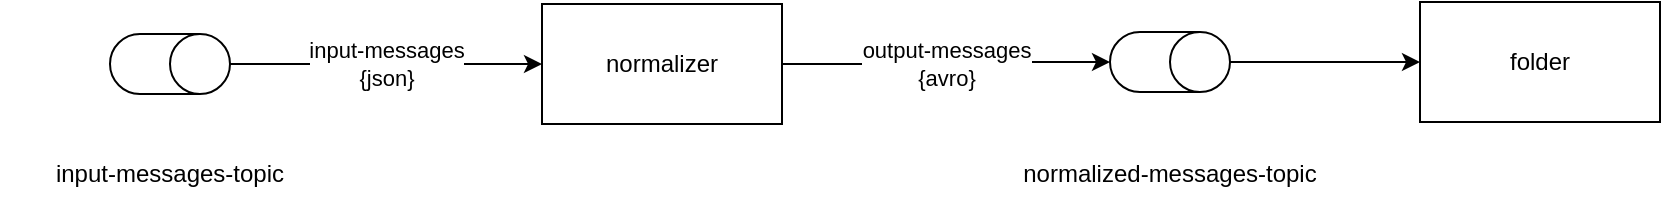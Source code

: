 <mxfile version="15.4.0" type="device" pages="2"><diagram id="Mc9iC640VQ0XUjiTkZHT" name="Original"><mxGraphModel dx="1186" dy="614" grid="1" gridSize="10" guides="1" tooltips="1" connect="1" arrows="1" fold="1" page="1" pageScale="1" pageWidth="827" pageHeight="1169" math="0" shadow="0"><root><mxCell id="0"/><mxCell id="1" parent="0"/><mxCell id="6W8uZwvLu_DApJKicNKm-7" value="output-messages&lt;br&gt;{avro}" style="edgeStyle=orthogonalEdgeStyle;rounded=0;orthogonalLoop=1;jettySize=auto;html=1;" parent="1" source="6W8uZwvLu_DApJKicNKm-1" target="6W8uZwvLu_DApJKicNKm-6" edge="1"><mxGeometry relative="1" as="geometry"/></mxCell><mxCell id="6W8uZwvLu_DApJKicNKm-1" value="normalizer" style="rounded=0;whiteSpace=wrap;html=1;" parent="1" vertex="1"><mxGeometry x="371" y="240" width="120" height="60" as="geometry"/></mxCell><mxCell id="6W8uZwvLu_DApJKicNKm-3" value="input-messages&lt;br&gt;{json}" style="edgeStyle=orthogonalEdgeStyle;rounded=0;orthogonalLoop=1;jettySize=auto;html=1;" parent="1" source="6W8uZwvLu_DApJKicNKm-2" target="6W8uZwvLu_DApJKicNKm-1" edge="1"><mxGeometry relative="1" as="geometry"/></mxCell><mxCell id="6W8uZwvLu_DApJKicNKm-2" value="" style="shape=cylinder3;whiteSpace=wrap;html=1;boundedLbl=1;backgroundOutline=1;size=15;rotation=90;" parent="1" vertex="1"><mxGeometry x="170" y="240" width="30" height="60" as="geometry"/></mxCell><mxCell id="6W8uZwvLu_DApJKicNKm-5" value="folder" style="rounded=0;whiteSpace=wrap;html=1;" parent="1" vertex="1"><mxGeometry x="810" y="239" width="120" height="60" as="geometry"/></mxCell><mxCell id="6W8uZwvLu_DApJKicNKm-8" style="edgeStyle=orthogonalEdgeStyle;rounded=0;orthogonalLoop=1;jettySize=auto;html=1;" parent="1" source="6W8uZwvLu_DApJKicNKm-6" target="6W8uZwvLu_DApJKicNKm-5" edge="1"><mxGeometry relative="1" as="geometry"/></mxCell><mxCell id="6W8uZwvLu_DApJKicNKm-6" value="" style="shape=cylinder3;whiteSpace=wrap;html=1;boundedLbl=1;backgroundOutline=1;size=15;rotation=90;" parent="1" vertex="1"><mxGeometry x="670" y="239" width="30" height="60" as="geometry"/></mxCell><mxCell id="6W8uZwvLu_DApJKicNKm-9" value="input-messages-topic" style="text;html=1;strokeColor=none;fillColor=none;align=center;verticalAlign=middle;whiteSpace=wrap;rounded=0;" parent="1" vertex="1"><mxGeometry x="100" y="310" width="170" height="30" as="geometry"/></mxCell><mxCell id="6W8uZwvLu_DApJKicNKm-10" value="normalized-messages-topic" style="text;html=1;strokeColor=none;fillColor=none;align=center;verticalAlign=middle;whiteSpace=wrap;rounded=0;" parent="1" vertex="1"><mxGeometry x="600" y="310" width="170" height="30" as="geometry"/></mxCell></root></mxGraphModel></diagram><diagram id="pb9sy_kofH6uTAsOAdPs" name="Página-2"><mxGraphModel dx="782" dy="537" grid="1" gridSize="10" guides="1" tooltips="1" connect="1" arrows="1" fold="1" page="1" pageScale="1" pageWidth="1169" pageHeight="827" math="0" shadow="0"><root><mxCell id="MIAVmZH0FnoqXZP_SMaa-0"/><mxCell id="MIAVmZH0FnoqXZP_SMaa-1" parent="MIAVmZH0FnoqXZP_SMaa-0"/><mxCell id="MIAVmZH0FnoqXZP_SMaa-2" value="" style="rounded=0;whiteSpace=wrap;html=1;dashed=1;" vertex="1" parent="MIAVmZH0FnoqXZP_SMaa-1"><mxGeometry x="300" y="250" width="1170" height="460" as="geometry"/></mxCell><mxCell id="MIAVmZH0FnoqXZP_SMaa-3" value="" style="dashed=0;outlineConnect=0;html=1;align=center;labelPosition=center;verticalLabelPosition=bottom;verticalAlign=top;shape=mxgraph.weblogos.twitter;fillColor=#1DA1F2;strokeColor=none" vertex="1" parent="MIAVmZH0FnoqXZP_SMaa-1"><mxGeometry x="130" y="325" width="70" height="60" as="geometry"/></mxCell><mxCell id="MIAVmZH0FnoqXZP_SMaa-4" value="" style="rounded=0;whiteSpace=wrap;html=1;" vertex="1" parent="MIAVmZH0FnoqXZP_SMaa-1"><mxGeometry x="340" y="310" width="160" height="90" as="geometry"/></mxCell><mxCell id="MIAVmZH0FnoqXZP_SMaa-5" style="edgeStyle=orthogonalEdgeStyle;rounded=0;orthogonalLoop=1;jettySize=auto;html=1;" edge="1" parent="MIAVmZH0FnoqXZP_SMaa-1" source="MIAVmZH0FnoqXZP_SMaa-8" target="MIAVmZH0FnoqXZP_SMaa-3"><mxGeometry relative="1" as="geometry"/></mxCell><mxCell id="MIAVmZH0FnoqXZP_SMaa-8" value="" style="shape=module;align=left;spacingLeft=20;align=center;verticalAlign=top;" vertex="1" parent="MIAVmZH0FnoqXZP_SMaa-1"><mxGeometry x="360" y="330" width="110" height="50" as="geometry"/></mxCell><mxCell id="MIAVmZH0FnoqXZP_SMaa-12" value="" style="dashed=0;outlineConnect=0;html=1;align=center;labelPosition=center;verticalLabelPosition=bottom;verticalAlign=top;shape=mxgraph.weblogos.java" vertex="1" parent="MIAVmZH0FnoqXZP_SMaa-1"><mxGeometry x="410" y="337.5" width="20" height="35" as="geometry"/></mxCell><mxCell id="MIAVmZH0FnoqXZP_SMaa-14" value="" style="rounded=0;whiteSpace=wrap;html=1;" vertex="1" parent="MIAVmZH0FnoqXZP_SMaa-1"><mxGeometry x="570" y="530" width="770" height="140" as="geometry"/></mxCell><mxCell id="MIAVmZH0FnoqXZP_SMaa-15" value="" style="shape=module;align=left;spacingLeft=20;align=center;verticalAlign=top;" vertex="1" parent="MIAVmZH0FnoqXZP_SMaa-1"><mxGeometry x="656" y="575" width="100" height="50" as="geometry"/></mxCell><mxCell id="MIAVmZH0FnoqXZP_SMaa-16" value="" style="shape=module;align=left;spacingLeft=20;align=center;verticalAlign=top;" vertex="1" parent="MIAVmZH0FnoqXZP_SMaa-1"><mxGeometry x="1166.61" y="575" width="100" height="50" as="geometry"/></mxCell><mxCell id="MIAVmZH0FnoqXZP_SMaa-17" value="" style="shape=module;align=left;spacingLeft=20;align=center;verticalAlign=top;" vertex="1" parent="MIAVmZH0FnoqXZP_SMaa-1"><mxGeometry x="909.23" y="575" width="100" height="50" as="geometry"/></mxCell><mxCell id="MIAVmZH0FnoqXZP_SMaa-21" value="" style="shape=image;verticalLabelPosition=bottom;labelBackgroundColor=#ffffff;verticalAlign=top;aspect=fixed;imageAspect=0;image=https://upload.wikimedia.org/wikipedia/commons/thumb/0/05/Apache_kafka.svg/1261px-Apache_kafka.svg.png;" vertex="1" parent="MIAVmZH0FnoqXZP_SMaa-1"><mxGeometry x="702" y="585" width="18.46" height="30" as="geometry"/></mxCell><mxCell id="MIAVmZH0FnoqXZP_SMaa-22" value="" style="shape=image;verticalLabelPosition=bottom;labelBackgroundColor=#ffffff;verticalAlign=top;aspect=fixed;imageAspect=0;image=https://upload.wikimedia.org/wikipedia/commons/thumb/0/05/Apache_kafka.svg/1261px-Apache_kafka.svg.png;" vertex="1" parent="MIAVmZH0FnoqXZP_SMaa-1"><mxGeometry x="1207.38" y="585" width="18.46" height="30" as="geometry"/></mxCell><mxCell id="MIAVmZH0FnoqXZP_SMaa-23" value="" style="shape=image;verticalLabelPosition=bottom;labelBackgroundColor=#ffffff;verticalAlign=top;aspect=fixed;imageAspect=0;image=https://upload.wikimedia.org/wikipedia/commons/thumb/0/05/Apache_kafka.svg/1261px-Apache_kafka.svg.png;" vertex="1" parent="MIAVmZH0FnoqXZP_SMaa-1"><mxGeometry x="950" y="585" width="18.46" height="30" as="geometry"/></mxCell><mxCell id="MIAVmZH0FnoqXZP_SMaa-26" style="rounded=0;orthogonalLoop=1;jettySize=auto;html=1;entryX=-0.017;entryY=0.338;entryDx=0;entryDy=0;entryPerimeter=0;" edge="1" parent="MIAVmZH0FnoqXZP_SMaa-1" source="MIAVmZH0FnoqXZP_SMaa-24" target="MIAVmZH0FnoqXZP_SMaa-14"><mxGeometry relative="1" as="geometry"><mxPoint x="500" y="505" as="targetPoint"/></mxGeometry></mxCell><mxCell id="MIAVmZH0FnoqXZP_SMaa-24" value="" style="sketch=0;outlineConnect=0;strokeColor=#d6b656;fillColor=#fff2cc;dashed=0;verticalLabelPosition=bottom;verticalAlign=top;align=center;html=1;fontSize=12;fontStyle=0;aspect=fixed;shape=mxgraph.aws4.resourceIcon;resIcon=mxgraph.aws4.topic_2;" vertex="1" parent="MIAVmZH0FnoqXZP_SMaa-1"><mxGeometry x="385" y="547" width="60" height="60" as="geometry"/></mxCell><mxCell id="MIAVmZH0FnoqXZP_SMaa-27" value="" style="dashed=0;outlineConnect=0;html=1;align=center;labelPosition=center;verticalLabelPosition=bottom;verticalAlign=top;shape=mxgraph.weblogos.json_2" vertex="1" parent="MIAVmZH0FnoqXZP_SMaa-1"><mxGeometry x="419.6" y="440" width="50.4" height="20" as="geometry"/></mxCell><mxCell id="MIAVmZH0FnoqXZP_SMaa-25" style="edgeStyle=orthogonalEdgeStyle;rounded=0;orthogonalLoop=1;jettySize=auto;html=1;exitX=0.5;exitY=1;exitDx=0;exitDy=0;" edge="1" parent="MIAVmZH0FnoqXZP_SMaa-1" source="MIAVmZH0FnoqXZP_SMaa-8" target="MIAVmZH0FnoqXZP_SMaa-24"><mxGeometry relative="1" as="geometry"/></mxCell><mxCell id="MIAVmZH0FnoqXZP_SMaa-29" value="StatefulSet - Kafka Cluster" style="text;html=1;strokeColor=none;fillColor=none;align=center;verticalAlign=middle;whiteSpace=wrap;rounded=0;dashed=1;" vertex="1" parent="MIAVmZH0FnoqXZP_SMaa-1"><mxGeometry x="880" y="680" width="150" height="30" as="geometry"/></mxCell><mxCell id="MIAVmZH0FnoqXZP_SMaa-30" value="twitter-stream-dtos" style="shape=folder;fontStyle=1;tabWidth=155;tabHeight=20;tabPosition=left;html=1;boundedLbl=1;labelInHeader=1;container=1;collapsible=0;recursiveResize=0;" vertex="1" parent="MIAVmZH0FnoqXZP_SMaa-1"><mxGeometry x="302.5" y="70" width="225" height="120" as="geometry"/></mxCell><mxCell id="MIAVmZH0FnoqXZP_SMaa-32" value="" style="shape=image;verticalLabelPosition=bottom;labelBackgroundColor=#ffffff;verticalAlign=top;aspect=fixed;imageAspect=0;image=https://upload.wikimedia.org/wikipedia/commons/thumb/9/9c/Apache_Avro_Logo.svg/1200px-Apache_Avro_Logo.svg.png;" vertex="1" parent="MIAVmZH0FnoqXZP_SMaa-30"><mxGeometry x="36.5" y="50.64" width="56.87" height="19.36" as="geometry"/></mxCell><mxCell id="MIAVmZH0FnoqXZP_SMaa-33" value="" style="dashed=0;outlineConnect=0;html=1;align=center;labelPosition=center;verticalLabelPosition=bottom;verticalAlign=top;shape=mxgraph.weblogos.java" vertex="1" parent="MIAVmZH0FnoqXZP_SMaa-30"><mxGeometry x="174.79" y="40.32" width="26.56" height="40" as="geometry"/></mxCell><mxCell id="MIAVmZH0FnoqXZP_SMaa-34" style="rounded=0;orthogonalLoop=1;jettySize=auto;html=1;entryX=0.5;entryY=1;entryDx=0;entryDy=0;entryPerimeter=0;exitX=0.5;exitY=0;exitDx=0;exitDy=0;dashed=1;" edge="1" parent="MIAVmZH0FnoqXZP_SMaa-1" source="MIAVmZH0FnoqXZP_SMaa-8" target="MIAVmZH0FnoqXZP_SMaa-30"><mxGeometry relative="1" as="geometry"/></mxCell><mxCell id="MIAVmZH0FnoqXZP_SMaa-35" value="&amp;lt;dependency&amp;gt;" style="text;html=1;strokeColor=none;fillColor=none;align=center;verticalAlign=middle;whiteSpace=wrap;rounded=0;" vertex="1" parent="MIAVmZH0FnoqXZP_SMaa-1"><mxGeometry x="430" y="270" width="60" height="30" as="geometry"/></mxCell><mxCell id="MIAVmZH0FnoqXZP_SMaa-44" style="edgeStyle=none;rounded=0;orthogonalLoop=1;jettySize=auto;html=1;" edge="1" parent="MIAVmZH0FnoqXZP_SMaa-1" target="MIAVmZH0FnoqXZP_SMaa-42"><mxGeometry relative="1" as="geometry"><mxPoint x="610" y="440" as="sourcePoint"/></mxGeometry></mxCell><mxCell id="MIAVmZH0FnoqXZP_SMaa-38" value="" style="rounded=0;whiteSpace=wrap;html=1;" vertex="1" parent="MIAVmZH0FnoqXZP_SMaa-1"><mxGeometry x="570" y="290" width="140" height="150" as="geometry"/></mxCell><mxCell id="MIAVmZH0FnoqXZP_SMaa-39" value="Deployment&amp;nbsp; Twitter Connector" style="text;html=1;strokeColor=none;fillColor=none;align=center;verticalAlign=middle;whiteSpace=wrap;rounded=0;dashed=1;" vertex="1" parent="MIAVmZH0FnoqXZP_SMaa-1"><mxGeometry x="340" y="399" width="177.5" height="30" as="geometry"/></mxCell><mxCell id="MIAVmZH0FnoqXZP_SMaa-40" value="" style="shape=module;align=left;spacingLeft=20;align=center;verticalAlign=top;" vertex="1" parent="MIAVmZH0FnoqXZP_SMaa-1"><mxGeometry x="595.38" y="307.5" width="80.62" height="50" as="geometry"/></mxCell><mxCell id="MIAVmZH0FnoqXZP_SMaa-41" value="" style="shape=module;align=left;spacingLeft=20;align=center;verticalAlign=top;" vertex="1" parent="MIAVmZH0FnoqXZP_SMaa-1"><mxGeometry x="595.38" y="369" width="80.62" height="50" as="geometry"/></mxCell><mxCell id="MIAVmZH0FnoqXZP_SMaa-42" value="" style="sketch=0;outlineConnect=0;strokeColor=#d6b656;fillColor=#fff2cc;dashed=0;verticalLabelPosition=bottom;verticalAlign=top;align=center;html=1;fontSize=12;fontStyle=0;aspect=fixed;shape=mxgraph.aws4.resourceIcon;resIcon=mxgraph.aws4.topic_2;" vertex="1" parent="MIAVmZH0FnoqXZP_SMaa-1"><mxGeometry x="590" y="470" width="40" height="40" as="geometry"/></mxCell><mxCell id="MIAVmZH0FnoqXZP_SMaa-46" style="edgeStyle=none;rounded=0;orthogonalLoop=1;jettySize=auto;html=1;" edge="1" parent="MIAVmZH0FnoqXZP_SMaa-1"><mxGeometry relative="1" as="geometry"><mxPoint x="609.76" y="530" as="sourcePoint"/><mxPoint x="610" y="510" as="targetPoint"/></mxGeometry></mxCell><mxCell id="MIAVmZH0FnoqXZP_SMaa-47" style="edgeStyle=none;rounded=0;orthogonalLoop=1;jettySize=auto;html=1;" edge="1" parent="MIAVmZH0FnoqXZP_SMaa-1" target="MIAVmZH0FnoqXZP_SMaa-48"><mxGeometry relative="1" as="geometry"><mxPoint x="656.38" y="440" as="sourcePoint"/></mxGeometry></mxCell><mxCell id="MIAVmZH0FnoqXZP_SMaa-48" value="" style="sketch=0;outlineConnect=0;strokeColor=#82b366;fillColor=#d5e8d4;dashed=0;verticalLabelPosition=bottom;verticalAlign=top;align=center;html=1;fontSize=12;fontStyle=0;aspect=fixed;shape=mxgraph.aws4.resourceIcon;resIcon=mxgraph.aws4.topic_2;" vertex="1" parent="MIAVmZH0FnoqXZP_SMaa-1"><mxGeometry x="636.38" y="470" width="40" height="40" as="geometry"/></mxCell><mxCell id="MIAVmZH0FnoqXZP_SMaa-49" style="edgeStyle=none;rounded=0;orthogonalLoop=1;jettySize=auto;html=1;" edge="1" parent="MIAVmZH0FnoqXZP_SMaa-1"><mxGeometry relative="1" as="geometry"><mxPoint x="656.38" y="510" as="sourcePoint"/><mxPoint x="656.14" y="530" as="targetPoint"/></mxGeometry></mxCell><mxCell id="MIAVmZH0FnoqXZP_SMaa-50" value="" style="dashed=0;outlineConnect=0;html=1;align=center;labelPosition=center;verticalLabelPosition=bottom;verticalAlign=top;shape=mxgraph.weblogos.json_2" vertex="1" parent="MIAVmZH0FnoqXZP_SMaa-1"><mxGeometry x="570" y="450" width="31" height="10" as="geometry"/></mxCell><mxCell id="MIAVmZH0FnoqXZP_SMaa-51" value="" style="shape=image;verticalLabelPosition=bottom;labelBackgroundColor=#ffffff;verticalAlign=top;aspect=fixed;imageAspect=0;image=https://upload.wikimedia.org/wikipedia/commons/thumb/9/9c/Apache_Avro_Logo.svg/1200px-Apache_Avro_Logo.svg.png;" vertex="1" parent="MIAVmZH0FnoqXZP_SMaa-1"><mxGeometry x="666.85" y="450" width="29.38" height="10" as="geometry"/></mxCell><mxCell id="MIAVmZH0FnoqXZP_SMaa-53" value="Depl - Normalizer" style="text;html=1;strokeColor=none;fillColor=none;align=center;verticalAlign=middle;whiteSpace=wrap;rounded=0;dashed=1;" vertex="1" parent="MIAVmZH0FnoqXZP_SMaa-1"><mxGeometry x="561" y="260" width="150" height="30" as="geometry"/></mxCell><mxCell id="MIAVmZH0FnoqXZP_SMaa-55" value="" style="dashed=0;outlineConnect=0;html=1;align=center;labelPosition=center;verticalLabelPosition=bottom;verticalAlign=top;shape=mxgraph.weblogos.java" vertex="1" parent="MIAVmZH0FnoqXZP_SMaa-1"><mxGeometry x="634" y="315" width="20" height="35" as="geometry"/></mxCell><mxCell id="MIAVmZH0FnoqXZP_SMaa-56" value="" style="dashed=0;outlineConnect=0;html=1;align=center;labelPosition=center;verticalLabelPosition=bottom;verticalAlign=top;shape=mxgraph.weblogos.java" vertex="1" parent="MIAVmZH0FnoqXZP_SMaa-1"><mxGeometry x="636" y="376.5" width="20" height="35" as="geometry"/></mxCell><mxCell id="MIAVmZH0FnoqXZP_SMaa-57" value="" style="rounded=0;whiteSpace=wrap;html=1;" vertex="1" parent="MIAVmZH0FnoqXZP_SMaa-1"><mxGeometry x="745.46" y="290" width="124.54" height="150" as="geometry"/></mxCell><mxCell id="MIAVmZH0FnoqXZP_SMaa-58" value="" style="shape=module;align=left;spacingLeft=20;align=center;verticalAlign=top;" vertex="1" parent="MIAVmZH0FnoqXZP_SMaa-1"><mxGeometry x="766.84" y="307.5" width="80.62" height="50" as="geometry"/></mxCell><mxCell id="MIAVmZH0FnoqXZP_SMaa-59" value="" style="shape=module;align=left;spacingLeft=20;align=center;verticalAlign=top;" vertex="1" parent="MIAVmZH0FnoqXZP_SMaa-1"><mxGeometry x="766.84" y="369" width="80.62" height="50" as="geometry"/></mxCell><mxCell id="MIAVmZH0FnoqXZP_SMaa-60" value="SS- LanguageCounter" style="text;html=1;strokeColor=none;fillColor=none;align=center;verticalAlign=middle;whiteSpace=wrap;rounded=0;dashed=1;" vertex="1" parent="MIAVmZH0FnoqXZP_SMaa-1"><mxGeometry x="726.23" y="260" width="176.46" height="30" as="geometry"/></mxCell><mxCell id="MIAVmZH0FnoqXZP_SMaa-61" value="" style="dashed=0;outlineConnect=0;html=1;align=center;labelPosition=center;verticalLabelPosition=bottom;verticalAlign=top;shape=mxgraph.weblogos.java" vertex="1" parent="MIAVmZH0FnoqXZP_SMaa-1"><mxGeometry x="796.46" y="315" width="20" height="35" as="geometry"/></mxCell><mxCell id="MIAVmZH0FnoqXZP_SMaa-62" value="" style="dashed=0;outlineConnect=0;html=1;align=center;labelPosition=center;verticalLabelPosition=bottom;verticalAlign=top;shape=mxgraph.weblogos.java" vertex="1" parent="MIAVmZH0FnoqXZP_SMaa-1"><mxGeometry x="796.46" y="376.5" width="20" height="35" as="geometry"/></mxCell><mxCell id="MIAVmZH0FnoqXZP_SMaa-63" style="edgeStyle=none;rounded=0;orthogonalLoop=1;jettySize=auto;html=1;" edge="1" parent="MIAVmZH0FnoqXZP_SMaa-1" target="MIAVmZH0FnoqXZP_SMaa-64"><mxGeometry relative="1" as="geometry"><mxPoint x="776.46" y="440" as="sourcePoint"/></mxGeometry></mxCell><mxCell id="MIAVmZH0FnoqXZP_SMaa-64" value="" style="sketch=0;outlineConnect=0;strokeColor=#82b366;fillColor=#d5e8d4;dashed=0;verticalLabelPosition=bottom;verticalAlign=top;align=center;html=1;fontSize=12;fontStyle=0;aspect=fixed;shape=mxgraph.aws4.resourceIcon;resIcon=mxgraph.aws4.topic_2;" vertex="1" parent="MIAVmZH0FnoqXZP_SMaa-1"><mxGeometry x="756.46" y="470" width="40" height="40" as="geometry"/></mxCell><mxCell id="MIAVmZH0FnoqXZP_SMaa-65" style="edgeStyle=none;rounded=0;orthogonalLoop=1;jettySize=auto;html=1;" edge="1" parent="MIAVmZH0FnoqXZP_SMaa-1"><mxGeometry relative="1" as="geometry"><mxPoint x="776.22" y="530" as="sourcePoint"/><mxPoint x="776.46" y="510" as="targetPoint"/></mxGeometry></mxCell><mxCell id="MIAVmZH0FnoqXZP_SMaa-66" style="edgeStyle=none;rounded=0;orthogonalLoop=1;jettySize=auto;html=1;" edge="1" parent="MIAVmZH0FnoqXZP_SMaa-1" target="MIAVmZH0FnoqXZP_SMaa-67"><mxGeometry relative="1" as="geometry"><mxPoint x="822.84" y="440" as="sourcePoint"/></mxGeometry></mxCell><mxCell id="MIAVmZH0FnoqXZP_SMaa-67" value="" style="sketch=0;outlineConnect=0;fontColor=#232F3E;gradientColor=none;strokeColor=#232F3E;fillColor=#ffffff;dashed=0;verticalLabelPosition=bottom;verticalAlign=top;align=center;html=1;fontSize=12;fontStyle=0;aspect=fixed;shape=mxgraph.aws4.resourceIcon;resIcon=mxgraph.aws4.topic_2;" vertex="1" parent="MIAVmZH0FnoqXZP_SMaa-1"><mxGeometry x="802.84" y="470" width="40" height="40" as="geometry"/></mxCell><mxCell id="MIAVmZH0FnoqXZP_SMaa-68" style="edgeStyle=none;rounded=0;orthogonalLoop=1;jettySize=auto;html=1;" edge="1" parent="MIAVmZH0FnoqXZP_SMaa-1"><mxGeometry relative="1" as="geometry"><mxPoint x="822.84" y="510" as="sourcePoint"/><mxPoint x="822.6" y="530" as="targetPoint"/></mxGeometry></mxCell><mxCell id="MIAVmZH0FnoqXZP_SMaa-70" value="" style="shape=image;verticalLabelPosition=bottom;labelBackgroundColor=#ffffff;verticalAlign=top;aspect=fixed;imageAspect=0;image=https://upload.wikimedia.org/wikipedia/commons/thumb/9/9c/Apache_Avro_Logo.svg/1200px-Apache_Avro_Logo.svg.png;" vertex="1" parent="MIAVmZH0FnoqXZP_SMaa-1"><mxGeometry x="833.31" y="450" width="29.38" height="10" as="geometry"/></mxCell><mxCell id="MIAVmZH0FnoqXZP_SMaa-71" value="" style="shape=image;verticalLabelPosition=bottom;labelBackgroundColor=#ffffff;verticalAlign=top;aspect=fixed;imageAspect=0;image=https://upload.wikimedia.org/wikipedia/commons/thumb/9/9c/Apache_Avro_Logo.svg/1200px-Apache_Avro_Logo.svg.png;" vertex="1" parent="MIAVmZH0FnoqXZP_SMaa-1"><mxGeometry x="737.46" y="450" width="29.38" height="10" as="geometry"/></mxCell><mxCell id="MIAVmZH0FnoqXZP_SMaa-73" value="ss" style="shape=cylinder;whiteSpace=wrap;html=1;boundedLbl=1;backgroundOutline=1;" vertex="1" parent="MIAVmZH0FnoqXZP_SMaa-1"><mxGeometry x="832.69" y="320" width="30" height="25" as="geometry"/></mxCell><mxCell id="MIAVmZH0FnoqXZP_SMaa-75" value="ss" style="shape=cylinder;whiteSpace=wrap;html=1;boundedLbl=1;backgroundOutline=1;" vertex="1" parent="MIAVmZH0FnoqXZP_SMaa-1"><mxGeometry x="830" y="385" width="30" height="25" as="geometry"/></mxCell><mxCell id="MIAVmZH0FnoqXZP_SMaa-77" value="" style="rounded=0;whiteSpace=wrap;html=1;" vertex="1" parent="MIAVmZH0FnoqXZP_SMaa-1"><mxGeometry x="909.23" y="290" width="124.54" height="150" as="geometry"/></mxCell><mxCell id="MIAVmZH0FnoqXZP_SMaa-78" value="" style="shape=module;align=left;spacingLeft=20;align=center;verticalAlign=top;" vertex="1" parent="MIAVmZH0FnoqXZP_SMaa-1"><mxGeometry x="930.61" y="307.5" width="80.62" height="50" as="geometry"/></mxCell><mxCell id="MIAVmZH0FnoqXZP_SMaa-79" value="" style="shape=module;align=left;spacingLeft=20;align=center;verticalAlign=top;" vertex="1" parent="MIAVmZH0FnoqXZP_SMaa-1"><mxGeometry x="930.61" y="369" width="80.62" height="50" as="geometry"/></mxCell><mxCell id="MIAVmZH0FnoqXZP_SMaa-80" value="SS- CountryCounter" style="text;html=1;strokeColor=none;fillColor=none;align=center;verticalAlign=middle;whiteSpace=wrap;rounded=0;dashed=1;" vertex="1" parent="MIAVmZH0FnoqXZP_SMaa-1"><mxGeometry x="890" y="260" width="176.46" height="30" as="geometry"/></mxCell><mxCell id="MIAVmZH0FnoqXZP_SMaa-81" value="" style="dashed=0;outlineConnect=0;html=1;align=center;labelPosition=center;verticalLabelPosition=bottom;verticalAlign=top;shape=mxgraph.weblogos.java" vertex="1" parent="MIAVmZH0FnoqXZP_SMaa-1"><mxGeometry x="960.23" y="315" width="20" height="35" as="geometry"/></mxCell><mxCell id="MIAVmZH0FnoqXZP_SMaa-82" value="" style="dashed=0;outlineConnect=0;html=1;align=center;labelPosition=center;verticalLabelPosition=bottom;verticalAlign=top;shape=mxgraph.weblogos.java" vertex="1" parent="MIAVmZH0FnoqXZP_SMaa-1"><mxGeometry x="960.23" y="376.5" width="20" height="35" as="geometry"/></mxCell><mxCell id="MIAVmZH0FnoqXZP_SMaa-83" style="edgeStyle=none;rounded=0;orthogonalLoop=1;jettySize=auto;html=1;" edge="1" parent="MIAVmZH0FnoqXZP_SMaa-1" target="MIAVmZH0FnoqXZP_SMaa-84"><mxGeometry relative="1" as="geometry"><mxPoint x="940.23" y="440" as="sourcePoint"/></mxGeometry></mxCell><mxCell id="MIAVmZH0FnoqXZP_SMaa-84" value="" style="sketch=0;outlineConnect=0;strokeColor=#82b366;fillColor=#d5e8d4;dashed=0;verticalLabelPosition=bottom;verticalAlign=top;align=center;html=1;fontSize=12;fontStyle=0;aspect=fixed;shape=mxgraph.aws4.resourceIcon;resIcon=mxgraph.aws4.topic_2;" vertex="1" parent="MIAVmZH0FnoqXZP_SMaa-1"><mxGeometry x="920.23" y="470" width="40" height="40" as="geometry"/></mxCell><mxCell id="MIAVmZH0FnoqXZP_SMaa-85" style="edgeStyle=none;rounded=0;orthogonalLoop=1;jettySize=auto;html=1;" edge="1" parent="MIAVmZH0FnoqXZP_SMaa-1"><mxGeometry relative="1" as="geometry"><mxPoint x="939.99" y="530" as="sourcePoint"/><mxPoint x="940.23" y="510" as="targetPoint"/></mxGeometry></mxCell><mxCell id="MIAVmZH0FnoqXZP_SMaa-86" style="edgeStyle=none;rounded=0;orthogonalLoop=1;jettySize=auto;html=1;" edge="1" parent="MIAVmZH0FnoqXZP_SMaa-1" target="MIAVmZH0FnoqXZP_SMaa-87"><mxGeometry relative="1" as="geometry"><mxPoint x="986.61" y="440" as="sourcePoint"/></mxGeometry></mxCell><mxCell id="MIAVmZH0FnoqXZP_SMaa-87" value="" style="sketch=0;outlineConnect=0;fontColor=#232F3E;gradientColor=none;strokeColor=#232F3E;fillColor=#ffffff;dashed=0;verticalLabelPosition=bottom;verticalAlign=top;align=center;html=1;fontSize=12;fontStyle=0;aspect=fixed;shape=mxgraph.aws4.resourceIcon;resIcon=mxgraph.aws4.topic_2;" vertex="1" parent="MIAVmZH0FnoqXZP_SMaa-1"><mxGeometry x="966.61" y="470" width="40" height="40" as="geometry"/></mxCell><mxCell id="MIAVmZH0FnoqXZP_SMaa-88" style="edgeStyle=none;rounded=0;orthogonalLoop=1;jettySize=auto;html=1;" edge="1" parent="MIAVmZH0FnoqXZP_SMaa-1"><mxGeometry relative="1" as="geometry"><mxPoint x="986.61" y="510" as="sourcePoint"/><mxPoint x="986.37" y="530" as="targetPoint"/></mxGeometry></mxCell><mxCell id="MIAVmZH0FnoqXZP_SMaa-89" value="" style="shape=image;verticalLabelPosition=bottom;labelBackgroundColor=#ffffff;verticalAlign=top;aspect=fixed;imageAspect=0;image=https://upload.wikimedia.org/wikipedia/commons/thumb/9/9c/Apache_Avro_Logo.svg/1200px-Apache_Avro_Logo.svg.png;" vertex="1" parent="MIAVmZH0FnoqXZP_SMaa-1"><mxGeometry x="997.08" y="450" width="29.38" height="10" as="geometry"/></mxCell><mxCell id="MIAVmZH0FnoqXZP_SMaa-90" value="" style="shape=image;verticalLabelPosition=bottom;labelBackgroundColor=#ffffff;verticalAlign=top;aspect=fixed;imageAspect=0;image=https://upload.wikimedia.org/wikipedia/commons/thumb/9/9c/Apache_Avro_Logo.svg/1200px-Apache_Avro_Logo.svg.png;" vertex="1" parent="MIAVmZH0FnoqXZP_SMaa-1"><mxGeometry x="901.23" y="450" width="29.38" height="10" as="geometry"/></mxCell><mxCell id="MIAVmZH0FnoqXZP_SMaa-91" value="ss" style="shape=cylinder;whiteSpace=wrap;html=1;boundedLbl=1;backgroundOutline=1;" vertex="1" parent="MIAVmZH0FnoqXZP_SMaa-1"><mxGeometry x="996.46" y="320" width="30" height="25" as="geometry"/></mxCell><mxCell id="MIAVmZH0FnoqXZP_SMaa-92" value="ss" style="shape=cylinder;whiteSpace=wrap;html=1;boundedLbl=1;backgroundOutline=1;" vertex="1" parent="MIAVmZH0FnoqXZP_SMaa-1"><mxGeometry x="993.77" y="385" width="30" height="25" as="geometry"/></mxCell><mxCell id="MIAVmZH0FnoqXZP_SMaa-93" value="" style="rounded=0;whiteSpace=wrap;html=1;" vertex="1" parent="MIAVmZH0FnoqXZP_SMaa-1"><mxGeometry x="1081.69" y="290" width="124.54" height="150" as="geometry"/></mxCell><mxCell id="MIAVmZH0FnoqXZP_SMaa-94" value="" style="shape=module;align=left;spacingLeft=20;align=center;verticalAlign=top;" vertex="1" parent="MIAVmZH0FnoqXZP_SMaa-1"><mxGeometry x="1103.07" y="307.5" width="80.62" height="50" as="geometry"/></mxCell><mxCell id="MIAVmZH0FnoqXZP_SMaa-95" value="" style="shape=module;align=left;spacingLeft=20;align=center;verticalAlign=top;" vertex="1" parent="MIAVmZH0FnoqXZP_SMaa-1"><mxGeometry x="1103.07" y="369" width="80.62" height="50" as="geometry"/></mxCell><mxCell id="MIAVmZH0FnoqXZP_SMaa-96" value="SS- GeolocationAnalyser" style="text;html=1;strokeColor=none;fillColor=none;align=center;verticalAlign=middle;whiteSpace=wrap;rounded=0;dashed=1;" vertex="1" parent="MIAVmZH0FnoqXZP_SMaa-1"><mxGeometry x="1062.46" y="260" width="176.46" height="30" as="geometry"/></mxCell><mxCell id="MIAVmZH0FnoqXZP_SMaa-97" value="" style="dashed=0;outlineConnect=0;html=1;align=center;labelPosition=center;verticalLabelPosition=bottom;verticalAlign=top;shape=mxgraph.weblogos.java" vertex="1" parent="MIAVmZH0FnoqXZP_SMaa-1"><mxGeometry x="1132.69" y="315" width="20" height="35" as="geometry"/></mxCell><mxCell id="MIAVmZH0FnoqXZP_SMaa-98" value="" style="dashed=0;outlineConnect=0;html=1;align=center;labelPosition=center;verticalLabelPosition=bottom;verticalAlign=top;shape=mxgraph.weblogos.java" vertex="1" parent="MIAVmZH0FnoqXZP_SMaa-1"><mxGeometry x="1132.69" y="376.5" width="20" height="35" as="geometry"/></mxCell><mxCell id="MIAVmZH0FnoqXZP_SMaa-99" style="edgeStyle=none;rounded=0;orthogonalLoop=1;jettySize=auto;html=1;" edge="1" parent="MIAVmZH0FnoqXZP_SMaa-1" target="MIAVmZH0FnoqXZP_SMaa-100"><mxGeometry relative="1" as="geometry"><mxPoint x="1112.69" y="440" as="sourcePoint"/></mxGeometry></mxCell><mxCell id="MIAVmZH0FnoqXZP_SMaa-100" value="" style="sketch=0;outlineConnect=0;strokeColor=#82b366;fillColor=#d5e8d4;dashed=0;verticalLabelPosition=bottom;verticalAlign=top;align=center;html=1;fontSize=12;fontStyle=0;aspect=fixed;shape=mxgraph.aws4.resourceIcon;resIcon=mxgraph.aws4.topic_2;" vertex="1" parent="MIAVmZH0FnoqXZP_SMaa-1"><mxGeometry x="1092.69" y="470" width="40" height="40" as="geometry"/></mxCell><mxCell id="MIAVmZH0FnoqXZP_SMaa-101" style="edgeStyle=none;rounded=0;orthogonalLoop=1;jettySize=auto;html=1;" edge="1" parent="MIAVmZH0FnoqXZP_SMaa-1"><mxGeometry relative="1" as="geometry"><mxPoint x="1112.45" y="530" as="sourcePoint"/><mxPoint x="1112.69" y="510" as="targetPoint"/></mxGeometry></mxCell><mxCell id="MIAVmZH0FnoqXZP_SMaa-102" style="edgeStyle=none;rounded=0;orthogonalLoop=1;jettySize=auto;html=1;" edge="1" parent="MIAVmZH0FnoqXZP_SMaa-1" target="MIAVmZH0FnoqXZP_SMaa-103"><mxGeometry relative="1" as="geometry"><mxPoint x="1159.07" y="440" as="sourcePoint"/></mxGeometry></mxCell><mxCell id="MIAVmZH0FnoqXZP_SMaa-103" value="" style="sketch=0;outlineConnect=0;fontColor=#232F3E;gradientColor=none;strokeColor=#232F3E;fillColor=#ffffff;dashed=0;verticalLabelPosition=bottom;verticalAlign=top;align=center;html=1;fontSize=12;fontStyle=0;aspect=fixed;shape=mxgraph.aws4.resourceIcon;resIcon=mxgraph.aws4.topic_2;" vertex="1" parent="MIAVmZH0FnoqXZP_SMaa-1"><mxGeometry x="1139.07" y="470" width="40" height="40" as="geometry"/></mxCell><mxCell id="MIAVmZH0FnoqXZP_SMaa-104" style="edgeStyle=none;rounded=0;orthogonalLoop=1;jettySize=auto;html=1;" edge="1" parent="MIAVmZH0FnoqXZP_SMaa-1"><mxGeometry relative="1" as="geometry"><mxPoint x="1159.07" y="510" as="sourcePoint"/><mxPoint x="1158.83" y="530" as="targetPoint"/></mxGeometry></mxCell><mxCell id="MIAVmZH0FnoqXZP_SMaa-105" value="" style="shape=image;verticalLabelPosition=bottom;labelBackgroundColor=#ffffff;verticalAlign=top;aspect=fixed;imageAspect=0;image=https://upload.wikimedia.org/wikipedia/commons/thumb/9/9c/Apache_Avro_Logo.svg/1200px-Apache_Avro_Logo.svg.png;" vertex="1" parent="MIAVmZH0FnoqXZP_SMaa-1"><mxGeometry x="1169.54" y="450" width="29.38" height="10" as="geometry"/></mxCell><mxCell id="MIAVmZH0FnoqXZP_SMaa-106" value="" style="shape=image;verticalLabelPosition=bottom;labelBackgroundColor=#ffffff;verticalAlign=top;aspect=fixed;imageAspect=0;image=https://upload.wikimedia.org/wikipedia/commons/thumb/9/9c/Apache_Avro_Logo.svg/1200px-Apache_Avro_Logo.svg.png;" vertex="1" parent="MIAVmZH0FnoqXZP_SMaa-1"><mxGeometry x="1073.69" y="450" width="29.38" height="10" as="geometry"/></mxCell><mxCell id="MIAVmZH0FnoqXZP_SMaa-107" value="ss" style="shape=cylinder;whiteSpace=wrap;html=1;boundedLbl=1;backgroundOutline=1;" vertex="1" parent="MIAVmZH0FnoqXZP_SMaa-1"><mxGeometry x="1168.92" y="320" width="30" height="25" as="geometry"/></mxCell><mxCell id="MIAVmZH0FnoqXZP_SMaa-108" value="ss" style="shape=cylinder;whiteSpace=wrap;html=1;boundedLbl=1;backgroundOutline=1;" vertex="1" parent="MIAVmZH0FnoqXZP_SMaa-1"><mxGeometry x="1166.23" y="385" width="30" height="25" as="geometry"/></mxCell><mxCell id="MIAVmZH0FnoqXZP_SMaa-109" value="" style="rounded=0;whiteSpace=wrap;html=1;" vertex="1" parent="MIAVmZH0FnoqXZP_SMaa-1"><mxGeometry x="1249.23" y="290" width="124.54" height="150" as="geometry"/></mxCell><mxCell id="MIAVmZH0FnoqXZP_SMaa-110" value="" style="shape=module;align=left;spacingLeft=20;align=center;verticalAlign=top;" vertex="1" parent="MIAVmZH0FnoqXZP_SMaa-1"><mxGeometry x="1270.61" y="307.5" width="80.62" height="50" as="geometry"/></mxCell><mxCell id="MIAVmZH0FnoqXZP_SMaa-111" value="" style="shape=module;align=left;spacingLeft=20;align=center;verticalAlign=top;" vertex="1" parent="MIAVmZH0FnoqXZP_SMaa-1"><mxGeometry x="1270.61" y="369" width="80.62" height="50" as="geometry"/></mxCell><mxCell id="MIAVmZH0FnoqXZP_SMaa-112" value="SS- UserMentionedCounter" style="text;html=1;strokeColor=none;fillColor=none;align=center;verticalAlign=middle;whiteSpace=wrap;rounded=0;dashed=1;" vertex="1" parent="MIAVmZH0FnoqXZP_SMaa-1"><mxGeometry x="1230" y="260" width="176.46" height="30" as="geometry"/></mxCell><mxCell id="MIAVmZH0FnoqXZP_SMaa-113" value="" style="dashed=0;outlineConnect=0;html=1;align=center;labelPosition=center;verticalLabelPosition=bottom;verticalAlign=top;shape=mxgraph.weblogos.java" vertex="1" parent="MIAVmZH0FnoqXZP_SMaa-1"><mxGeometry x="1300.23" y="315" width="20" height="35" as="geometry"/></mxCell><mxCell id="MIAVmZH0FnoqXZP_SMaa-114" value="" style="dashed=0;outlineConnect=0;html=1;align=center;labelPosition=center;verticalLabelPosition=bottom;verticalAlign=top;shape=mxgraph.weblogos.java" vertex="1" parent="MIAVmZH0FnoqXZP_SMaa-1"><mxGeometry x="1300.23" y="376.5" width="20" height="35" as="geometry"/></mxCell><mxCell id="MIAVmZH0FnoqXZP_SMaa-115" style="edgeStyle=none;rounded=0;orthogonalLoop=1;jettySize=auto;html=1;" edge="1" parent="MIAVmZH0FnoqXZP_SMaa-1"><mxGeometry relative="1" as="geometry"><mxPoint x="1276.23" y="440" as="sourcePoint"/><mxPoint x="1276.23" y="470" as="targetPoint"/></mxGeometry></mxCell><mxCell id="MIAVmZH0FnoqXZP_SMaa-116" value="" style="sketch=0;outlineConnect=0;strokeColor=#82b366;fillColor=#d5e8d4;dashed=0;verticalLabelPosition=bottom;verticalAlign=top;align=center;html=1;fontSize=12;fontStyle=0;aspect=fixed;shape=mxgraph.aws4.resourceIcon;resIcon=mxgraph.aws4.topic_2;" vertex="1" parent="MIAVmZH0FnoqXZP_SMaa-1"><mxGeometry x="1260.23" y="470" width="40" height="40" as="geometry"/></mxCell><mxCell id="MIAVmZH0FnoqXZP_SMaa-117" style="edgeStyle=none;rounded=0;orthogonalLoop=1;jettySize=auto;html=1;" edge="1" parent="MIAVmZH0FnoqXZP_SMaa-1"><mxGeometry relative="1" as="geometry"><mxPoint x="1275.99" y="530" as="sourcePoint"/><mxPoint x="1276.23" y="510" as="targetPoint"/></mxGeometry></mxCell><mxCell id="MIAVmZH0FnoqXZP_SMaa-118" style="edgeStyle=none;rounded=0;orthogonalLoop=1;jettySize=auto;html=1;" edge="1" parent="MIAVmZH0FnoqXZP_SMaa-1" target="MIAVmZH0FnoqXZP_SMaa-119"><mxGeometry relative="1" as="geometry"><mxPoint x="1326.61" y="440" as="sourcePoint"/></mxGeometry></mxCell><mxCell id="MIAVmZH0FnoqXZP_SMaa-119" value="" style="sketch=0;outlineConnect=0;fontColor=#232F3E;gradientColor=none;strokeColor=#232F3E;fillColor=#ffffff;dashed=0;verticalLabelPosition=bottom;verticalAlign=top;align=center;html=1;fontSize=12;fontStyle=0;aspect=fixed;shape=mxgraph.aws4.resourceIcon;resIcon=mxgraph.aws4.topic_2;" vertex="1" parent="MIAVmZH0FnoqXZP_SMaa-1"><mxGeometry x="1306.61" y="470" width="40" height="40" as="geometry"/></mxCell><mxCell id="MIAVmZH0FnoqXZP_SMaa-120" style="edgeStyle=none;rounded=0;orthogonalLoop=1;jettySize=auto;html=1;" edge="1" parent="MIAVmZH0FnoqXZP_SMaa-1"><mxGeometry relative="1" as="geometry"><mxPoint x="1326.61" y="510" as="sourcePoint"/><mxPoint x="1326.37" y="530" as="targetPoint"/></mxGeometry></mxCell><mxCell id="MIAVmZH0FnoqXZP_SMaa-121" value="" style="shape=image;verticalLabelPosition=bottom;labelBackgroundColor=#ffffff;verticalAlign=top;aspect=fixed;imageAspect=0;image=https://upload.wikimedia.org/wikipedia/commons/thumb/9/9c/Apache_Avro_Logo.svg/1200px-Apache_Avro_Logo.svg.png;" vertex="1" parent="MIAVmZH0FnoqXZP_SMaa-1"><mxGeometry x="1337.08" y="450" width="29.38" height="10" as="geometry"/></mxCell><mxCell id="MIAVmZH0FnoqXZP_SMaa-122" value="" style="shape=image;verticalLabelPosition=bottom;labelBackgroundColor=#ffffff;verticalAlign=top;aspect=fixed;imageAspect=0;image=https://upload.wikimedia.org/wikipedia/commons/thumb/9/9c/Apache_Avro_Logo.svg/1200px-Apache_Avro_Logo.svg.png;" vertex="1" parent="MIAVmZH0FnoqXZP_SMaa-1"><mxGeometry x="1237.23" y="450" width="29.38" height="10" as="geometry"/></mxCell><mxCell id="MIAVmZH0FnoqXZP_SMaa-123" value="ss" style="shape=cylinder;whiteSpace=wrap;html=1;boundedLbl=1;backgroundOutline=1;" vertex="1" parent="MIAVmZH0FnoqXZP_SMaa-1"><mxGeometry x="1336.46" y="320" width="30" height="25" as="geometry"/></mxCell><mxCell id="MIAVmZH0FnoqXZP_SMaa-124" value="ss" style="shape=cylinder;whiteSpace=wrap;html=1;boundedLbl=1;backgroundOutline=1;" vertex="1" parent="MIAVmZH0FnoqXZP_SMaa-1"><mxGeometry x="1333.77" y="385" width="30" height="25" as="geometry"/></mxCell></root></mxGraphModel></diagram></mxfile>